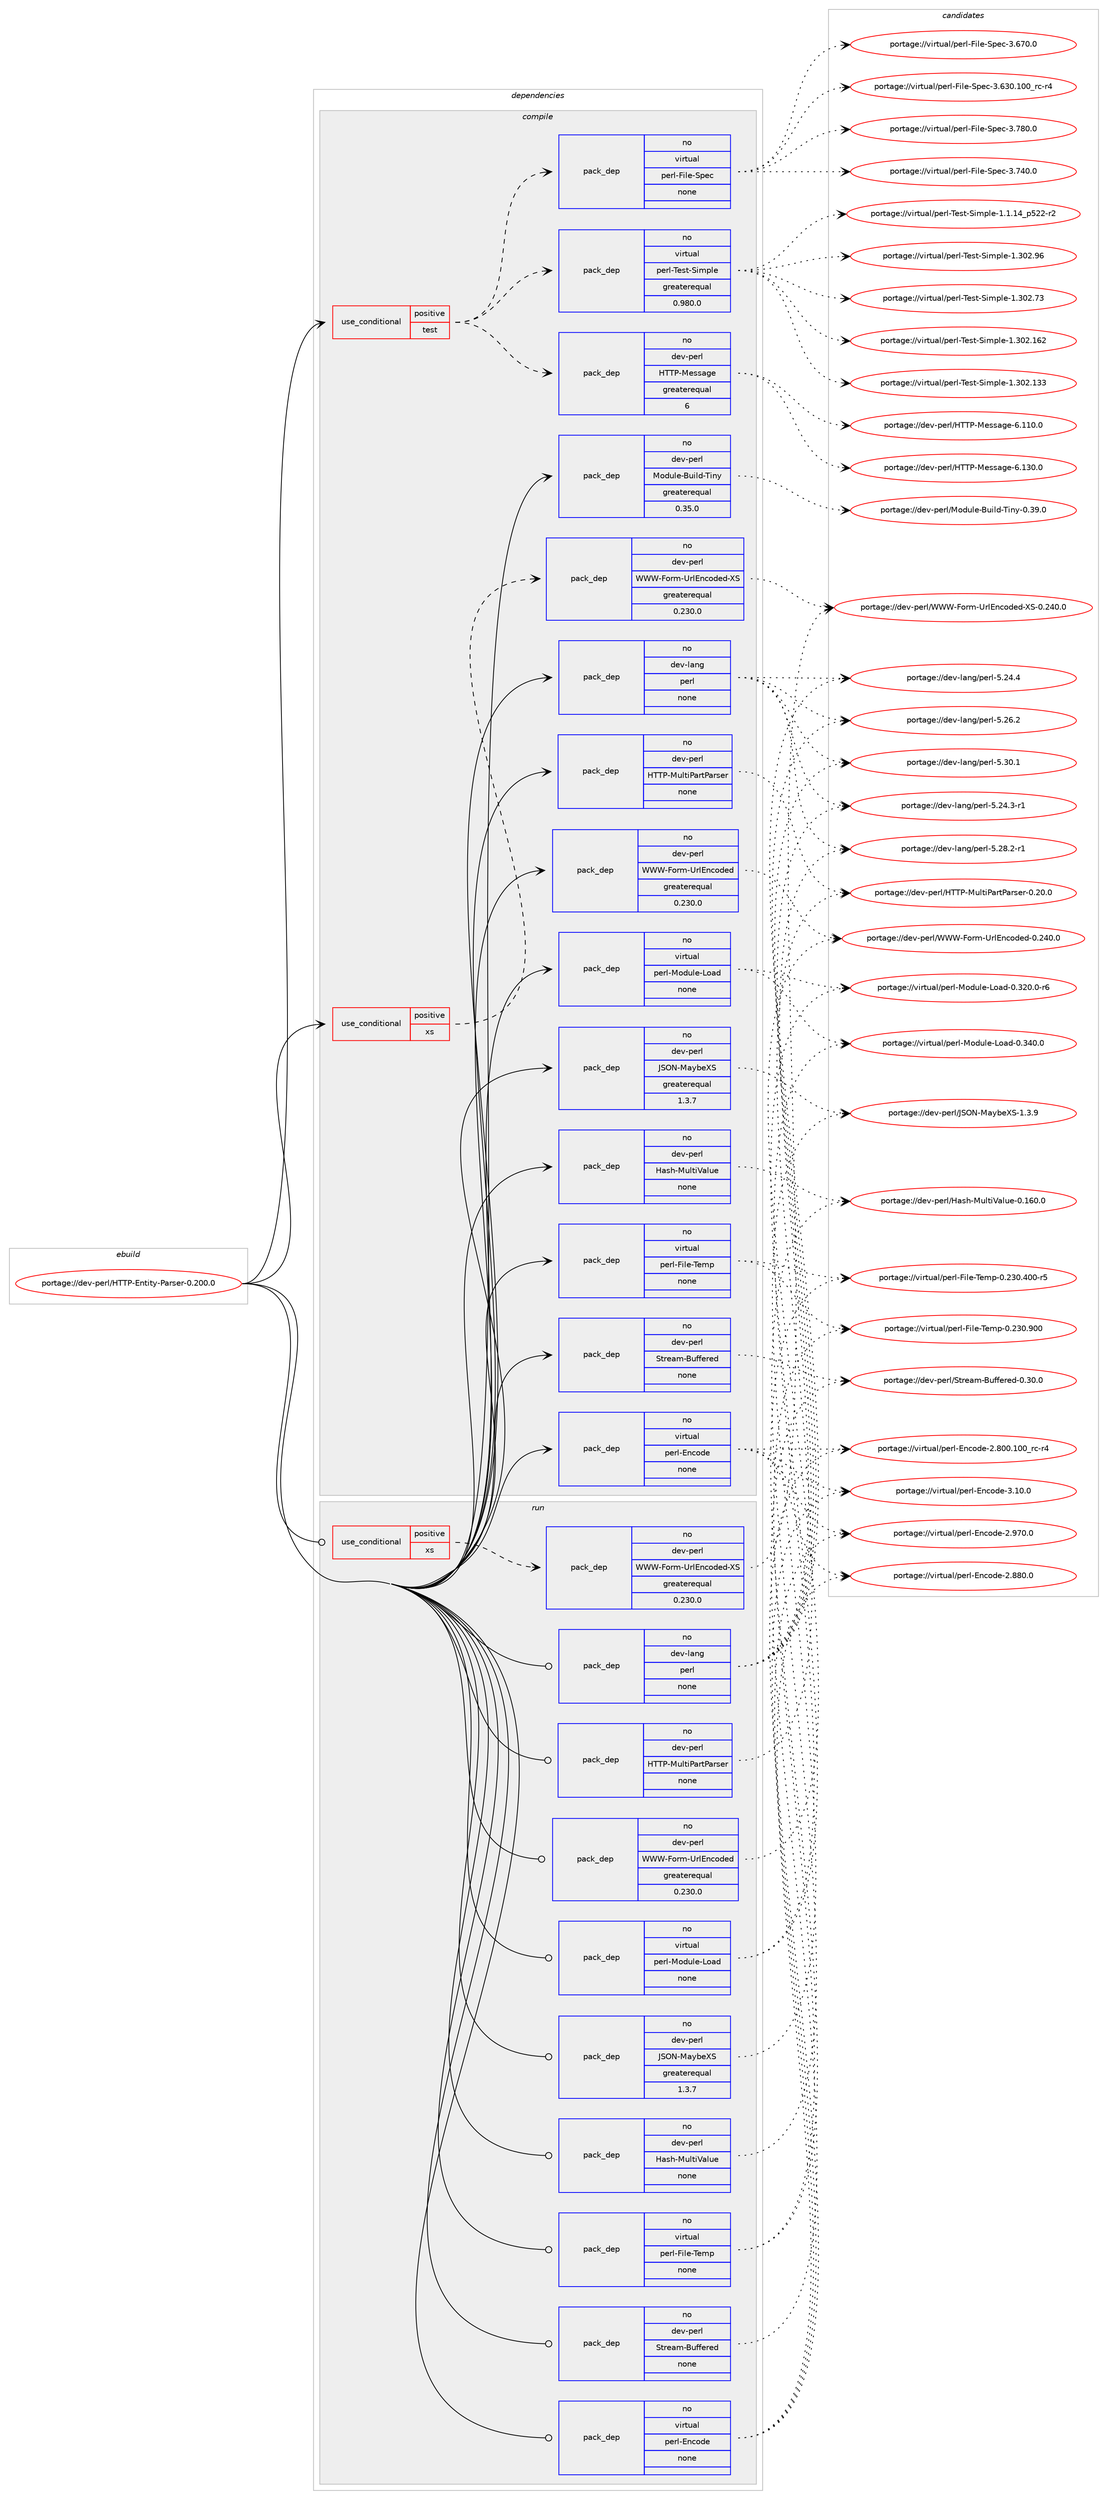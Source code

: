 digraph prolog {

# *************
# Graph options
# *************

newrank=true;
concentrate=true;
compound=true;
graph [rankdir=LR,fontname=Helvetica,fontsize=10,ranksep=1.5];#, ranksep=2.5, nodesep=0.2];
edge  [arrowhead=vee];
node  [fontname=Helvetica,fontsize=10];

# **********
# The ebuild
# **********

subgraph cluster_leftcol {
color=gray;
label=<<i>ebuild</i>>;
id [label="portage://dev-perl/HTTP-Entity-Parser-0.200.0", color=red, width=4, href="../dev-perl/HTTP-Entity-Parser-0.200.0.svg"];
}

# ****************
# The dependencies
# ****************

subgraph cluster_midcol {
color=gray;
label=<<i>dependencies</i>>;
subgraph cluster_compile {
fillcolor="#eeeeee";
style=filled;
label=<<i>compile</i>>;
subgraph cond122122 {
dependency492285 [label=<<TABLE BORDER="0" CELLBORDER="1" CELLSPACING="0" CELLPADDING="4"><TR><TD ROWSPAN="3" CELLPADDING="10">use_conditional</TD></TR><TR><TD>positive</TD></TR><TR><TD>test</TD></TR></TABLE>>, shape=none, color=red];
subgraph pack365077 {
dependency492286 [label=<<TABLE BORDER="0" CELLBORDER="1" CELLSPACING="0" CELLPADDING="4" WIDTH="220"><TR><TD ROWSPAN="6" CELLPADDING="30">pack_dep</TD></TR><TR><TD WIDTH="110">no</TD></TR><TR><TD>virtual</TD></TR><TR><TD>perl-File-Spec</TD></TR><TR><TD>none</TD></TR><TR><TD></TD></TR></TABLE>>, shape=none, color=blue];
}
dependency492285:e -> dependency492286:w [weight=20,style="dashed",arrowhead="vee"];
subgraph pack365078 {
dependency492287 [label=<<TABLE BORDER="0" CELLBORDER="1" CELLSPACING="0" CELLPADDING="4" WIDTH="220"><TR><TD ROWSPAN="6" CELLPADDING="30">pack_dep</TD></TR><TR><TD WIDTH="110">no</TD></TR><TR><TD>dev-perl</TD></TR><TR><TD>HTTP-Message</TD></TR><TR><TD>greaterequal</TD></TR><TR><TD>6</TD></TR></TABLE>>, shape=none, color=blue];
}
dependency492285:e -> dependency492287:w [weight=20,style="dashed",arrowhead="vee"];
subgraph pack365079 {
dependency492288 [label=<<TABLE BORDER="0" CELLBORDER="1" CELLSPACING="0" CELLPADDING="4" WIDTH="220"><TR><TD ROWSPAN="6" CELLPADDING="30">pack_dep</TD></TR><TR><TD WIDTH="110">no</TD></TR><TR><TD>virtual</TD></TR><TR><TD>perl-Test-Simple</TD></TR><TR><TD>greaterequal</TD></TR><TR><TD>0.980.0</TD></TR></TABLE>>, shape=none, color=blue];
}
dependency492285:e -> dependency492288:w [weight=20,style="dashed",arrowhead="vee"];
}
id:e -> dependency492285:w [weight=20,style="solid",arrowhead="vee"];
subgraph cond122123 {
dependency492289 [label=<<TABLE BORDER="0" CELLBORDER="1" CELLSPACING="0" CELLPADDING="4"><TR><TD ROWSPAN="3" CELLPADDING="10">use_conditional</TD></TR><TR><TD>positive</TD></TR><TR><TD>xs</TD></TR></TABLE>>, shape=none, color=red];
subgraph pack365080 {
dependency492290 [label=<<TABLE BORDER="0" CELLBORDER="1" CELLSPACING="0" CELLPADDING="4" WIDTH="220"><TR><TD ROWSPAN="6" CELLPADDING="30">pack_dep</TD></TR><TR><TD WIDTH="110">no</TD></TR><TR><TD>dev-perl</TD></TR><TR><TD>WWW-Form-UrlEncoded-XS</TD></TR><TR><TD>greaterequal</TD></TR><TR><TD>0.230.0</TD></TR></TABLE>>, shape=none, color=blue];
}
dependency492289:e -> dependency492290:w [weight=20,style="dashed",arrowhead="vee"];
}
id:e -> dependency492289:w [weight=20,style="solid",arrowhead="vee"];
subgraph pack365081 {
dependency492291 [label=<<TABLE BORDER="0" CELLBORDER="1" CELLSPACING="0" CELLPADDING="4" WIDTH="220"><TR><TD ROWSPAN="6" CELLPADDING="30">pack_dep</TD></TR><TR><TD WIDTH="110">no</TD></TR><TR><TD>dev-lang</TD></TR><TR><TD>perl</TD></TR><TR><TD>none</TD></TR><TR><TD></TD></TR></TABLE>>, shape=none, color=blue];
}
id:e -> dependency492291:w [weight=20,style="solid",arrowhead="vee"];
subgraph pack365082 {
dependency492292 [label=<<TABLE BORDER="0" CELLBORDER="1" CELLSPACING="0" CELLPADDING="4" WIDTH="220"><TR><TD ROWSPAN="6" CELLPADDING="30">pack_dep</TD></TR><TR><TD WIDTH="110">no</TD></TR><TR><TD>dev-perl</TD></TR><TR><TD>HTTP-MultiPartParser</TD></TR><TR><TD>none</TD></TR><TR><TD></TD></TR></TABLE>>, shape=none, color=blue];
}
id:e -> dependency492292:w [weight=20,style="solid",arrowhead="vee"];
subgraph pack365083 {
dependency492293 [label=<<TABLE BORDER="0" CELLBORDER="1" CELLSPACING="0" CELLPADDING="4" WIDTH="220"><TR><TD ROWSPAN="6" CELLPADDING="30">pack_dep</TD></TR><TR><TD WIDTH="110">no</TD></TR><TR><TD>dev-perl</TD></TR><TR><TD>Hash-MultiValue</TD></TR><TR><TD>none</TD></TR><TR><TD></TD></TR></TABLE>>, shape=none, color=blue];
}
id:e -> dependency492293:w [weight=20,style="solid",arrowhead="vee"];
subgraph pack365084 {
dependency492294 [label=<<TABLE BORDER="0" CELLBORDER="1" CELLSPACING="0" CELLPADDING="4" WIDTH="220"><TR><TD ROWSPAN="6" CELLPADDING="30">pack_dep</TD></TR><TR><TD WIDTH="110">no</TD></TR><TR><TD>dev-perl</TD></TR><TR><TD>JSON-MaybeXS</TD></TR><TR><TD>greaterequal</TD></TR><TR><TD>1.3.7</TD></TR></TABLE>>, shape=none, color=blue];
}
id:e -> dependency492294:w [weight=20,style="solid",arrowhead="vee"];
subgraph pack365085 {
dependency492295 [label=<<TABLE BORDER="0" CELLBORDER="1" CELLSPACING="0" CELLPADDING="4" WIDTH="220"><TR><TD ROWSPAN="6" CELLPADDING="30">pack_dep</TD></TR><TR><TD WIDTH="110">no</TD></TR><TR><TD>dev-perl</TD></TR><TR><TD>Module-Build-Tiny</TD></TR><TR><TD>greaterequal</TD></TR><TR><TD>0.35.0</TD></TR></TABLE>>, shape=none, color=blue];
}
id:e -> dependency492295:w [weight=20,style="solid",arrowhead="vee"];
subgraph pack365086 {
dependency492296 [label=<<TABLE BORDER="0" CELLBORDER="1" CELLSPACING="0" CELLPADDING="4" WIDTH="220"><TR><TD ROWSPAN="6" CELLPADDING="30">pack_dep</TD></TR><TR><TD WIDTH="110">no</TD></TR><TR><TD>dev-perl</TD></TR><TR><TD>Stream-Buffered</TD></TR><TR><TD>none</TD></TR><TR><TD></TD></TR></TABLE>>, shape=none, color=blue];
}
id:e -> dependency492296:w [weight=20,style="solid",arrowhead="vee"];
subgraph pack365087 {
dependency492297 [label=<<TABLE BORDER="0" CELLBORDER="1" CELLSPACING="0" CELLPADDING="4" WIDTH="220"><TR><TD ROWSPAN="6" CELLPADDING="30">pack_dep</TD></TR><TR><TD WIDTH="110">no</TD></TR><TR><TD>dev-perl</TD></TR><TR><TD>WWW-Form-UrlEncoded</TD></TR><TR><TD>greaterequal</TD></TR><TR><TD>0.230.0</TD></TR></TABLE>>, shape=none, color=blue];
}
id:e -> dependency492297:w [weight=20,style="solid",arrowhead="vee"];
subgraph pack365088 {
dependency492298 [label=<<TABLE BORDER="0" CELLBORDER="1" CELLSPACING="0" CELLPADDING="4" WIDTH="220"><TR><TD ROWSPAN="6" CELLPADDING="30">pack_dep</TD></TR><TR><TD WIDTH="110">no</TD></TR><TR><TD>virtual</TD></TR><TR><TD>perl-Encode</TD></TR><TR><TD>none</TD></TR><TR><TD></TD></TR></TABLE>>, shape=none, color=blue];
}
id:e -> dependency492298:w [weight=20,style="solid",arrowhead="vee"];
subgraph pack365089 {
dependency492299 [label=<<TABLE BORDER="0" CELLBORDER="1" CELLSPACING="0" CELLPADDING="4" WIDTH="220"><TR><TD ROWSPAN="6" CELLPADDING="30">pack_dep</TD></TR><TR><TD WIDTH="110">no</TD></TR><TR><TD>virtual</TD></TR><TR><TD>perl-File-Temp</TD></TR><TR><TD>none</TD></TR><TR><TD></TD></TR></TABLE>>, shape=none, color=blue];
}
id:e -> dependency492299:w [weight=20,style="solid",arrowhead="vee"];
subgraph pack365090 {
dependency492300 [label=<<TABLE BORDER="0" CELLBORDER="1" CELLSPACING="0" CELLPADDING="4" WIDTH="220"><TR><TD ROWSPAN="6" CELLPADDING="30">pack_dep</TD></TR><TR><TD WIDTH="110">no</TD></TR><TR><TD>virtual</TD></TR><TR><TD>perl-Module-Load</TD></TR><TR><TD>none</TD></TR><TR><TD></TD></TR></TABLE>>, shape=none, color=blue];
}
id:e -> dependency492300:w [weight=20,style="solid",arrowhead="vee"];
}
subgraph cluster_compileandrun {
fillcolor="#eeeeee";
style=filled;
label=<<i>compile and run</i>>;
}
subgraph cluster_run {
fillcolor="#eeeeee";
style=filled;
label=<<i>run</i>>;
subgraph cond122124 {
dependency492301 [label=<<TABLE BORDER="0" CELLBORDER="1" CELLSPACING="0" CELLPADDING="4"><TR><TD ROWSPAN="3" CELLPADDING="10">use_conditional</TD></TR><TR><TD>positive</TD></TR><TR><TD>xs</TD></TR></TABLE>>, shape=none, color=red];
subgraph pack365091 {
dependency492302 [label=<<TABLE BORDER="0" CELLBORDER="1" CELLSPACING="0" CELLPADDING="4" WIDTH="220"><TR><TD ROWSPAN="6" CELLPADDING="30">pack_dep</TD></TR><TR><TD WIDTH="110">no</TD></TR><TR><TD>dev-perl</TD></TR><TR><TD>WWW-Form-UrlEncoded-XS</TD></TR><TR><TD>greaterequal</TD></TR><TR><TD>0.230.0</TD></TR></TABLE>>, shape=none, color=blue];
}
dependency492301:e -> dependency492302:w [weight=20,style="dashed",arrowhead="vee"];
}
id:e -> dependency492301:w [weight=20,style="solid",arrowhead="odot"];
subgraph pack365092 {
dependency492303 [label=<<TABLE BORDER="0" CELLBORDER="1" CELLSPACING="0" CELLPADDING="4" WIDTH="220"><TR><TD ROWSPAN="6" CELLPADDING="30">pack_dep</TD></TR><TR><TD WIDTH="110">no</TD></TR><TR><TD>dev-lang</TD></TR><TR><TD>perl</TD></TR><TR><TD>none</TD></TR><TR><TD></TD></TR></TABLE>>, shape=none, color=blue];
}
id:e -> dependency492303:w [weight=20,style="solid",arrowhead="odot"];
subgraph pack365093 {
dependency492304 [label=<<TABLE BORDER="0" CELLBORDER="1" CELLSPACING="0" CELLPADDING="4" WIDTH="220"><TR><TD ROWSPAN="6" CELLPADDING="30">pack_dep</TD></TR><TR><TD WIDTH="110">no</TD></TR><TR><TD>dev-perl</TD></TR><TR><TD>HTTP-MultiPartParser</TD></TR><TR><TD>none</TD></TR><TR><TD></TD></TR></TABLE>>, shape=none, color=blue];
}
id:e -> dependency492304:w [weight=20,style="solid",arrowhead="odot"];
subgraph pack365094 {
dependency492305 [label=<<TABLE BORDER="0" CELLBORDER="1" CELLSPACING="0" CELLPADDING="4" WIDTH="220"><TR><TD ROWSPAN="6" CELLPADDING="30">pack_dep</TD></TR><TR><TD WIDTH="110">no</TD></TR><TR><TD>dev-perl</TD></TR><TR><TD>Hash-MultiValue</TD></TR><TR><TD>none</TD></TR><TR><TD></TD></TR></TABLE>>, shape=none, color=blue];
}
id:e -> dependency492305:w [weight=20,style="solid",arrowhead="odot"];
subgraph pack365095 {
dependency492306 [label=<<TABLE BORDER="0" CELLBORDER="1" CELLSPACING="0" CELLPADDING="4" WIDTH="220"><TR><TD ROWSPAN="6" CELLPADDING="30">pack_dep</TD></TR><TR><TD WIDTH="110">no</TD></TR><TR><TD>dev-perl</TD></TR><TR><TD>JSON-MaybeXS</TD></TR><TR><TD>greaterequal</TD></TR><TR><TD>1.3.7</TD></TR></TABLE>>, shape=none, color=blue];
}
id:e -> dependency492306:w [weight=20,style="solid",arrowhead="odot"];
subgraph pack365096 {
dependency492307 [label=<<TABLE BORDER="0" CELLBORDER="1" CELLSPACING="0" CELLPADDING="4" WIDTH="220"><TR><TD ROWSPAN="6" CELLPADDING="30">pack_dep</TD></TR><TR><TD WIDTH="110">no</TD></TR><TR><TD>dev-perl</TD></TR><TR><TD>Stream-Buffered</TD></TR><TR><TD>none</TD></TR><TR><TD></TD></TR></TABLE>>, shape=none, color=blue];
}
id:e -> dependency492307:w [weight=20,style="solid",arrowhead="odot"];
subgraph pack365097 {
dependency492308 [label=<<TABLE BORDER="0" CELLBORDER="1" CELLSPACING="0" CELLPADDING="4" WIDTH="220"><TR><TD ROWSPAN="6" CELLPADDING="30">pack_dep</TD></TR><TR><TD WIDTH="110">no</TD></TR><TR><TD>dev-perl</TD></TR><TR><TD>WWW-Form-UrlEncoded</TD></TR><TR><TD>greaterequal</TD></TR><TR><TD>0.230.0</TD></TR></TABLE>>, shape=none, color=blue];
}
id:e -> dependency492308:w [weight=20,style="solid",arrowhead="odot"];
subgraph pack365098 {
dependency492309 [label=<<TABLE BORDER="0" CELLBORDER="1" CELLSPACING="0" CELLPADDING="4" WIDTH="220"><TR><TD ROWSPAN="6" CELLPADDING="30">pack_dep</TD></TR><TR><TD WIDTH="110">no</TD></TR><TR><TD>virtual</TD></TR><TR><TD>perl-Encode</TD></TR><TR><TD>none</TD></TR><TR><TD></TD></TR></TABLE>>, shape=none, color=blue];
}
id:e -> dependency492309:w [weight=20,style="solid",arrowhead="odot"];
subgraph pack365099 {
dependency492310 [label=<<TABLE BORDER="0" CELLBORDER="1" CELLSPACING="0" CELLPADDING="4" WIDTH="220"><TR><TD ROWSPAN="6" CELLPADDING="30">pack_dep</TD></TR><TR><TD WIDTH="110">no</TD></TR><TR><TD>virtual</TD></TR><TR><TD>perl-File-Temp</TD></TR><TR><TD>none</TD></TR><TR><TD></TD></TR></TABLE>>, shape=none, color=blue];
}
id:e -> dependency492310:w [weight=20,style="solid",arrowhead="odot"];
subgraph pack365100 {
dependency492311 [label=<<TABLE BORDER="0" CELLBORDER="1" CELLSPACING="0" CELLPADDING="4" WIDTH="220"><TR><TD ROWSPAN="6" CELLPADDING="30">pack_dep</TD></TR><TR><TD WIDTH="110">no</TD></TR><TR><TD>virtual</TD></TR><TR><TD>perl-Module-Load</TD></TR><TR><TD>none</TD></TR><TR><TD></TD></TR></TABLE>>, shape=none, color=blue];
}
id:e -> dependency492311:w [weight=20,style="solid",arrowhead="odot"];
}
}

# **************
# The candidates
# **************

subgraph cluster_choices {
rank=same;
color=gray;
label=<<i>candidates</i>>;

subgraph choice365077 {
color=black;
nodesep=1;
choice118105114116117971084711210111410845701051081014583112101994551465556484648 [label="portage://virtual/perl-File-Spec-3.780.0", color=red, width=4,href="../virtual/perl-File-Spec-3.780.0.svg"];
choice118105114116117971084711210111410845701051081014583112101994551465552484648 [label="portage://virtual/perl-File-Spec-3.740.0", color=red, width=4,href="../virtual/perl-File-Spec-3.740.0.svg"];
choice118105114116117971084711210111410845701051081014583112101994551465455484648 [label="portage://virtual/perl-File-Spec-3.670.0", color=red, width=4,href="../virtual/perl-File-Spec-3.670.0.svg"];
choice118105114116117971084711210111410845701051081014583112101994551465451484649484895114994511452 [label="portage://virtual/perl-File-Spec-3.630.100_rc-r4", color=red, width=4,href="../virtual/perl-File-Spec-3.630.100_rc-r4.svg"];
dependency492286:e -> choice118105114116117971084711210111410845701051081014583112101994551465556484648:w [style=dotted,weight="100"];
dependency492286:e -> choice118105114116117971084711210111410845701051081014583112101994551465552484648:w [style=dotted,weight="100"];
dependency492286:e -> choice118105114116117971084711210111410845701051081014583112101994551465455484648:w [style=dotted,weight="100"];
dependency492286:e -> choice118105114116117971084711210111410845701051081014583112101994551465451484649484895114994511452:w [style=dotted,weight="100"];
}
subgraph choice365078 {
color=black;
nodesep=1;
choice1001011184511210111410847728484804577101115115971031014554464951484648 [label="portage://dev-perl/HTTP-Message-6.130.0", color=red, width=4,href="../dev-perl/HTTP-Message-6.130.0.svg"];
choice1001011184511210111410847728484804577101115115971031014554464949484648 [label="portage://dev-perl/HTTP-Message-6.110.0", color=red, width=4,href="../dev-perl/HTTP-Message-6.110.0.svg"];
dependency492287:e -> choice1001011184511210111410847728484804577101115115971031014554464951484648:w [style=dotted,weight="100"];
dependency492287:e -> choice1001011184511210111410847728484804577101115115971031014554464949484648:w [style=dotted,weight="100"];
}
subgraph choice365079 {
color=black;
nodesep=1;
choice118105114116117971084711210111410845841011151164583105109112108101454946514850465754 [label="portage://virtual/perl-Test-Simple-1.302.96", color=red, width=4,href="../virtual/perl-Test-Simple-1.302.96.svg"];
choice118105114116117971084711210111410845841011151164583105109112108101454946514850465551 [label="portage://virtual/perl-Test-Simple-1.302.73", color=red, width=4,href="../virtual/perl-Test-Simple-1.302.73.svg"];
choice11810511411611797108471121011141084584101115116458310510911210810145494651485046495450 [label="portage://virtual/perl-Test-Simple-1.302.162", color=red, width=4,href="../virtual/perl-Test-Simple-1.302.162.svg"];
choice11810511411611797108471121011141084584101115116458310510911210810145494651485046495151 [label="portage://virtual/perl-Test-Simple-1.302.133", color=red, width=4,href="../virtual/perl-Test-Simple-1.302.133.svg"];
choice11810511411611797108471121011141084584101115116458310510911210810145494649464952951125350504511450 [label="portage://virtual/perl-Test-Simple-1.1.14_p522-r2", color=red, width=4,href="../virtual/perl-Test-Simple-1.1.14_p522-r2.svg"];
dependency492288:e -> choice118105114116117971084711210111410845841011151164583105109112108101454946514850465754:w [style=dotted,weight="100"];
dependency492288:e -> choice118105114116117971084711210111410845841011151164583105109112108101454946514850465551:w [style=dotted,weight="100"];
dependency492288:e -> choice11810511411611797108471121011141084584101115116458310510911210810145494651485046495450:w [style=dotted,weight="100"];
dependency492288:e -> choice11810511411611797108471121011141084584101115116458310510911210810145494651485046495151:w [style=dotted,weight="100"];
dependency492288:e -> choice11810511411611797108471121011141084584101115116458310510911210810145494649464952951125350504511450:w [style=dotted,weight="100"];
}
subgraph choice365080 {
color=black;
nodesep=1;
choice10010111845112101114108478787874570111114109458511410869110991111001011004588834548465052484648 [label="portage://dev-perl/WWW-Form-UrlEncoded-XS-0.240.0", color=red, width=4,href="../dev-perl/WWW-Form-UrlEncoded-XS-0.240.0.svg"];
dependency492290:e -> choice10010111845112101114108478787874570111114109458511410869110991111001011004588834548465052484648:w [style=dotted,weight="100"];
}
subgraph choice365081 {
color=black;
nodesep=1;
choice10010111845108971101034711210111410845534651484649 [label="portage://dev-lang/perl-5.30.1", color=red, width=4,href="../dev-lang/perl-5.30.1.svg"];
choice100101118451089711010347112101114108455346505646504511449 [label="portage://dev-lang/perl-5.28.2-r1", color=red, width=4,href="../dev-lang/perl-5.28.2-r1.svg"];
choice10010111845108971101034711210111410845534650544650 [label="portage://dev-lang/perl-5.26.2", color=red, width=4,href="../dev-lang/perl-5.26.2.svg"];
choice10010111845108971101034711210111410845534650524652 [label="portage://dev-lang/perl-5.24.4", color=red, width=4,href="../dev-lang/perl-5.24.4.svg"];
choice100101118451089711010347112101114108455346505246514511449 [label="portage://dev-lang/perl-5.24.3-r1", color=red, width=4,href="../dev-lang/perl-5.24.3-r1.svg"];
dependency492291:e -> choice10010111845108971101034711210111410845534651484649:w [style=dotted,weight="100"];
dependency492291:e -> choice100101118451089711010347112101114108455346505646504511449:w [style=dotted,weight="100"];
dependency492291:e -> choice10010111845108971101034711210111410845534650544650:w [style=dotted,weight="100"];
dependency492291:e -> choice10010111845108971101034711210111410845534650524652:w [style=dotted,weight="100"];
dependency492291:e -> choice100101118451089711010347112101114108455346505246514511449:w [style=dotted,weight="100"];
}
subgraph choice365082 {
color=black;
nodesep=1;
choice10010111845112101114108477284848045771171081161058097114116809711411510111445484650484648 [label="portage://dev-perl/HTTP-MultiPartParser-0.20.0", color=red, width=4,href="../dev-perl/HTTP-MultiPartParser-0.20.0.svg"];
dependency492292:e -> choice10010111845112101114108477284848045771171081161058097114116809711411510111445484650484648:w [style=dotted,weight="100"];
}
subgraph choice365083 {
color=black;
nodesep=1;
choice10010111845112101114108477297115104457711710811610586971081171014548464954484648 [label="portage://dev-perl/Hash-MultiValue-0.160.0", color=red, width=4,href="../dev-perl/Hash-MultiValue-0.160.0.svg"];
dependency492293:e -> choice10010111845112101114108477297115104457711710811610586971081171014548464954484648:w [style=dotted,weight="100"];
}
subgraph choice365084 {
color=black;
nodesep=1;
choice100101118451121011141084774837978457797121981018883454946514657 [label="portage://dev-perl/JSON-MaybeXS-1.3.9", color=red, width=4,href="../dev-perl/JSON-MaybeXS-1.3.9.svg"];
dependency492294:e -> choice100101118451121011141084774837978457797121981018883454946514657:w [style=dotted,weight="100"];
}
subgraph choice365085 {
color=black;
nodesep=1;
choice1001011184511210111410847771111001171081014566117105108100458410511012145484651574648 [label="portage://dev-perl/Module-Build-Tiny-0.39.0", color=red, width=4,href="../dev-perl/Module-Build-Tiny-0.39.0.svg"];
dependency492295:e -> choice1001011184511210111410847771111001171081014566117105108100458410511012145484651574648:w [style=dotted,weight="100"];
}
subgraph choice365086 {
color=black;
nodesep=1;
choice10010111845112101114108478311611410197109456611710210210111410110045484651484648 [label="portage://dev-perl/Stream-Buffered-0.30.0", color=red, width=4,href="../dev-perl/Stream-Buffered-0.30.0.svg"];
dependency492296:e -> choice10010111845112101114108478311611410197109456611710210210111410110045484651484648:w [style=dotted,weight="100"];
}
subgraph choice365087 {
color=black;
nodesep=1;
choice10010111845112101114108478787874570111114109458511410869110991111001011004548465052484648 [label="portage://dev-perl/WWW-Form-UrlEncoded-0.240.0", color=red, width=4,href="../dev-perl/WWW-Form-UrlEncoded-0.240.0.svg"];
dependency492297:e -> choice10010111845112101114108478787874570111114109458511410869110991111001011004548465052484648:w [style=dotted,weight="100"];
}
subgraph choice365088 {
color=black;
nodesep=1;
choice118105114116117971084711210111410845691109911110010145514649484648 [label="portage://virtual/perl-Encode-3.10.0", color=red, width=4,href="../virtual/perl-Encode-3.10.0.svg"];
choice11810511411611797108471121011141084569110991111001014550465755484648 [label="portage://virtual/perl-Encode-2.970.0", color=red, width=4,href="../virtual/perl-Encode-2.970.0.svg"];
choice11810511411611797108471121011141084569110991111001014550465656484648 [label="portage://virtual/perl-Encode-2.880.0", color=red, width=4,href="../virtual/perl-Encode-2.880.0.svg"];
choice11810511411611797108471121011141084569110991111001014550465648484649484895114994511452 [label="portage://virtual/perl-Encode-2.800.100_rc-r4", color=red, width=4,href="../virtual/perl-Encode-2.800.100_rc-r4.svg"];
dependency492298:e -> choice118105114116117971084711210111410845691109911110010145514649484648:w [style=dotted,weight="100"];
dependency492298:e -> choice11810511411611797108471121011141084569110991111001014550465755484648:w [style=dotted,weight="100"];
dependency492298:e -> choice11810511411611797108471121011141084569110991111001014550465656484648:w [style=dotted,weight="100"];
dependency492298:e -> choice11810511411611797108471121011141084569110991111001014550465648484649484895114994511452:w [style=dotted,weight="100"];
}
subgraph choice365089 {
color=black;
nodesep=1;
choice11810511411611797108471121011141084570105108101458410110911245484650514846574848 [label="portage://virtual/perl-File-Temp-0.230.900", color=red, width=4,href="../virtual/perl-File-Temp-0.230.900.svg"];
choice118105114116117971084711210111410845701051081014584101109112454846505148465248484511453 [label="portage://virtual/perl-File-Temp-0.230.400-r5", color=red, width=4,href="../virtual/perl-File-Temp-0.230.400-r5.svg"];
dependency492299:e -> choice11810511411611797108471121011141084570105108101458410110911245484650514846574848:w [style=dotted,weight="100"];
dependency492299:e -> choice118105114116117971084711210111410845701051081014584101109112454846505148465248484511453:w [style=dotted,weight="100"];
}
subgraph choice365090 {
color=black;
nodesep=1;
choice118105114116117971084711210111410845771111001171081014576111971004548465152484648 [label="portage://virtual/perl-Module-Load-0.340.0", color=red, width=4,href="../virtual/perl-Module-Load-0.340.0.svg"];
choice1181051141161179710847112101114108457711110011710810145761119710045484651504846484511454 [label="portage://virtual/perl-Module-Load-0.320.0-r6", color=red, width=4,href="../virtual/perl-Module-Load-0.320.0-r6.svg"];
dependency492300:e -> choice118105114116117971084711210111410845771111001171081014576111971004548465152484648:w [style=dotted,weight="100"];
dependency492300:e -> choice1181051141161179710847112101114108457711110011710810145761119710045484651504846484511454:w [style=dotted,weight="100"];
}
subgraph choice365091 {
color=black;
nodesep=1;
choice10010111845112101114108478787874570111114109458511410869110991111001011004588834548465052484648 [label="portage://dev-perl/WWW-Form-UrlEncoded-XS-0.240.0", color=red, width=4,href="../dev-perl/WWW-Form-UrlEncoded-XS-0.240.0.svg"];
dependency492302:e -> choice10010111845112101114108478787874570111114109458511410869110991111001011004588834548465052484648:w [style=dotted,weight="100"];
}
subgraph choice365092 {
color=black;
nodesep=1;
choice10010111845108971101034711210111410845534651484649 [label="portage://dev-lang/perl-5.30.1", color=red, width=4,href="../dev-lang/perl-5.30.1.svg"];
choice100101118451089711010347112101114108455346505646504511449 [label="portage://dev-lang/perl-5.28.2-r1", color=red, width=4,href="../dev-lang/perl-5.28.2-r1.svg"];
choice10010111845108971101034711210111410845534650544650 [label="portage://dev-lang/perl-5.26.2", color=red, width=4,href="../dev-lang/perl-5.26.2.svg"];
choice10010111845108971101034711210111410845534650524652 [label="portage://dev-lang/perl-5.24.4", color=red, width=4,href="../dev-lang/perl-5.24.4.svg"];
choice100101118451089711010347112101114108455346505246514511449 [label="portage://dev-lang/perl-5.24.3-r1", color=red, width=4,href="../dev-lang/perl-5.24.3-r1.svg"];
dependency492303:e -> choice10010111845108971101034711210111410845534651484649:w [style=dotted,weight="100"];
dependency492303:e -> choice100101118451089711010347112101114108455346505646504511449:w [style=dotted,weight="100"];
dependency492303:e -> choice10010111845108971101034711210111410845534650544650:w [style=dotted,weight="100"];
dependency492303:e -> choice10010111845108971101034711210111410845534650524652:w [style=dotted,weight="100"];
dependency492303:e -> choice100101118451089711010347112101114108455346505246514511449:w [style=dotted,weight="100"];
}
subgraph choice365093 {
color=black;
nodesep=1;
choice10010111845112101114108477284848045771171081161058097114116809711411510111445484650484648 [label="portage://dev-perl/HTTP-MultiPartParser-0.20.0", color=red, width=4,href="../dev-perl/HTTP-MultiPartParser-0.20.0.svg"];
dependency492304:e -> choice10010111845112101114108477284848045771171081161058097114116809711411510111445484650484648:w [style=dotted,weight="100"];
}
subgraph choice365094 {
color=black;
nodesep=1;
choice10010111845112101114108477297115104457711710811610586971081171014548464954484648 [label="portage://dev-perl/Hash-MultiValue-0.160.0", color=red, width=4,href="../dev-perl/Hash-MultiValue-0.160.0.svg"];
dependency492305:e -> choice10010111845112101114108477297115104457711710811610586971081171014548464954484648:w [style=dotted,weight="100"];
}
subgraph choice365095 {
color=black;
nodesep=1;
choice100101118451121011141084774837978457797121981018883454946514657 [label="portage://dev-perl/JSON-MaybeXS-1.3.9", color=red, width=4,href="../dev-perl/JSON-MaybeXS-1.3.9.svg"];
dependency492306:e -> choice100101118451121011141084774837978457797121981018883454946514657:w [style=dotted,weight="100"];
}
subgraph choice365096 {
color=black;
nodesep=1;
choice10010111845112101114108478311611410197109456611710210210111410110045484651484648 [label="portage://dev-perl/Stream-Buffered-0.30.0", color=red, width=4,href="../dev-perl/Stream-Buffered-0.30.0.svg"];
dependency492307:e -> choice10010111845112101114108478311611410197109456611710210210111410110045484651484648:w [style=dotted,weight="100"];
}
subgraph choice365097 {
color=black;
nodesep=1;
choice10010111845112101114108478787874570111114109458511410869110991111001011004548465052484648 [label="portage://dev-perl/WWW-Form-UrlEncoded-0.240.0", color=red, width=4,href="../dev-perl/WWW-Form-UrlEncoded-0.240.0.svg"];
dependency492308:e -> choice10010111845112101114108478787874570111114109458511410869110991111001011004548465052484648:w [style=dotted,weight="100"];
}
subgraph choice365098 {
color=black;
nodesep=1;
choice118105114116117971084711210111410845691109911110010145514649484648 [label="portage://virtual/perl-Encode-3.10.0", color=red, width=4,href="../virtual/perl-Encode-3.10.0.svg"];
choice11810511411611797108471121011141084569110991111001014550465755484648 [label="portage://virtual/perl-Encode-2.970.0", color=red, width=4,href="../virtual/perl-Encode-2.970.0.svg"];
choice11810511411611797108471121011141084569110991111001014550465656484648 [label="portage://virtual/perl-Encode-2.880.0", color=red, width=4,href="../virtual/perl-Encode-2.880.0.svg"];
choice11810511411611797108471121011141084569110991111001014550465648484649484895114994511452 [label="portage://virtual/perl-Encode-2.800.100_rc-r4", color=red, width=4,href="../virtual/perl-Encode-2.800.100_rc-r4.svg"];
dependency492309:e -> choice118105114116117971084711210111410845691109911110010145514649484648:w [style=dotted,weight="100"];
dependency492309:e -> choice11810511411611797108471121011141084569110991111001014550465755484648:w [style=dotted,weight="100"];
dependency492309:e -> choice11810511411611797108471121011141084569110991111001014550465656484648:w [style=dotted,weight="100"];
dependency492309:e -> choice11810511411611797108471121011141084569110991111001014550465648484649484895114994511452:w [style=dotted,weight="100"];
}
subgraph choice365099 {
color=black;
nodesep=1;
choice11810511411611797108471121011141084570105108101458410110911245484650514846574848 [label="portage://virtual/perl-File-Temp-0.230.900", color=red, width=4,href="../virtual/perl-File-Temp-0.230.900.svg"];
choice118105114116117971084711210111410845701051081014584101109112454846505148465248484511453 [label="portage://virtual/perl-File-Temp-0.230.400-r5", color=red, width=4,href="../virtual/perl-File-Temp-0.230.400-r5.svg"];
dependency492310:e -> choice11810511411611797108471121011141084570105108101458410110911245484650514846574848:w [style=dotted,weight="100"];
dependency492310:e -> choice118105114116117971084711210111410845701051081014584101109112454846505148465248484511453:w [style=dotted,weight="100"];
}
subgraph choice365100 {
color=black;
nodesep=1;
choice118105114116117971084711210111410845771111001171081014576111971004548465152484648 [label="portage://virtual/perl-Module-Load-0.340.0", color=red, width=4,href="../virtual/perl-Module-Load-0.340.0.svg"];
choice1181051141161179710847112101114108457711110011710810145761119710045484651504846484511454 [label="portage://virtual/perl-Module-Load-0.320.0-r6", color=red, width=4,href="../virtual/perl-Module-Load-0.320.0-r6.svg"];
dependency492311:e -> choice118105114116117971084711210111410845771111001171081014576111971004548465152484648:w [style=dotted,weight="100"];
dependency492311:e -> choice1181051141161179710847112101114108457711110011710810145761119710045484651504846484511454:w [style=dotted,weight="100"];
}
}

}
